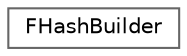 digraph "Graphical Class Hierarchy"
{
 // INTERACTIVE_SVG=YES
 // LATEX_PDF_SIZE
  bgcolor="transparent";
  edge [fontname=Helvetica,fontsize=10,labelfontname=Helvetica,labelfontsize=10];
  node [fontname=Helvetica,fontsize=10,shape=box,height=0.2,width=0.4];
  rankdir="LR";
  Node0 [id="Node000000",label="FHashBuilder",height=0.2,width=0.4,color="grey40", fillcolor="white", style="filled",URL="$d5/d26/classFHashBuilder.html",tooltip="Class for computing a hash of multiple types, going through GetTypeHash when the type implements it,..."];
}
